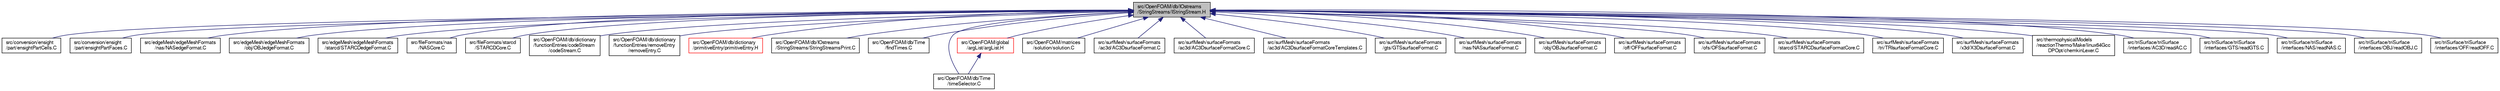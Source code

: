 digraph "src/OpenFOAM/db/IOstreams/StringStreams/IStringStream.H"
{
  bgcolor="transparent";
  edge [fontname="FreeSans",fontsize="10",labelfontname="FreeSans",labelfontsize="10"];
  node [fontname="FreeSans",fontsize="10",shape=record];
  Node58 [label="src/OpenFOAM/db/IOstreams\l/StringStreams/IStringStream.H",height=0.2,width=0.4,color="black", fillcolor="grey75", style="filled", fontcolor="black"];
  Node58 -> Node59 [dir="back",color="midnightblue",fontsize="10",style="solid",fontname="FreeSans"];
  Node59 [label="src/conversion/ensight\l/part/ensightPartCells.C",height=0.2,width=0.4,color="black",URL="$a00155.html"];
  Node58 -> Node60 [dir="back",color="midnightblue",fontsize="10",style="solid",fontname="FreeSans"];
  Node60 [label="src/conversion/ensight\l/part/ensightPartFaces.C",height=0.2,width=0.4,color="black",URL="$a00161.html"];
  Node58 -> Node61 [dir="back",color="midnightblue",fontsize="10",style="solid",fontname="FreeSans"];
  Node61 [label="src/edgeMesh/edgeMeshFormats\l/nas/NASedgeFormat.C",height=0.2,width=0.4,color="black",URL="$a00920.html"];
  Node58 -> Node62 [dir="back",color="midnightblue",fontsize="10",style="solid",fontname="FreeSans"];
  Node62 [label="src/edgeMesh/edgeMeshFormats\l/obj/OBJedgeFormat.C",height=0.2,width=0.4,color="black",URL="$a00929.html"];
  Node58 -> Node63 [dir="back",color="midnightblue",fontsize="10",style="solid",fontname="FreeSans"];
  Node63 [label="src/edgeMesh/edgeMeshFormats\l/starcd/STARCDedgeFormat.C",height=0.2,width=0.4,color="black",URL="$a00938.html"];
  Node58 -> Node64 [dir="back",color="midnightblue",fontsize="10",style="solid",fontname="FreeSans"];
  Node64 [label="src/fileFormats/nas\l/NASCore.C",height=0.2,width=0.4,color="black",URL="$a01091.html"];
  Node58 -> Node65 [dir="back",color="midnightblue",fontsize="10",style="solid",fontname="FreeSans"];
  Node65 [label="src/fileFormats/starcd\l/STARCDCore.C",height=0.2,width=0.4,color="black",URL="$a01172.html"];
  Node58 -> Node66 [dir="back",color="midnightblue",fontsize="10",style="solid",fontname="FreeSans"];
  Node66 [label="src/OpenFOAM/db/dictionary\l/functionEntries/codeStream\l/codeStream.C",height=0.2,width=0.4,color="black",URL="$a08837.html"];
  Node58 -> Node67 [dir="back",color="midnightblue",fontsize="10",style="solid",fontname="FreeSans"];
  Node67 [label="src/OpenFOAM/db/dictionary\l/functionEntries/removeEntry\l/removeEntry.C",height=0.2,width=0.4,color="black",URL="$a08873.html"];
  Node58 -> Node68 [dir="back",color="midnightblue",fontsize="10",style="solid",fontname="FreeSans"];
  Node68 [label="src/OpenFOAM/db/dictionary\l/primitiveEntry/primitiveEntry.H",height=0.2,width=0.4,color="red",URL="$a08882.html"];
  Node58 -> Node75 [dir="back",color="midnightblue",fontsize="10",style="solid",fontname="FreeSans"];
  Node75 [label="src/OpenFOAM/db/IOstreams\l/StringStreams/StringStreamsPrint.C",height=0.2,width=0.4,color="black",URL="$a09215.html",tooltip="Prints out a description of the StringStream. "];
  Node58 -> Node76 [dir="back",color="midnightblue",fontsize="10",style="solid",fontname="FreeSans"];
  Node76 [label="src/OpenFOAM/db/Time\l/findTimes.C",height=0.2,width=0.4,color="black",URL="$a09290.html",tooltip="Searches the current case directory for valid times and sets the time list to these. This is done if a times File does not exist. "];
  Node58 -> Node77 [dir="back",color="midnightblue",fontsize="10",style="solid",fontname="FreeSans"];
  Node77 [label="src/OpenFOAM/db/Time\l/timeSelector.C",height=0.2,width=0.4,color="black",URL="$a09323.html"];
  Node58 -> Node78 [dir="back",color="midnightblue",fontsize="10",style="solid",fontname="FreeSans"];
  Node78 [label="src/OpenFOAM/global\l/argList/argList.H",height=0.2,width=0.4,color="red",URL="$a10193.html"];
  Node78 -> Node77 [dir="back",color="midnightblue",fontsize="10",style="solid",fontname="FreeSans"];
  Node58 -> Node111 [dir="back",color="midnightblue",fontsize="10",style="solid",fontname="FreeSans"];
  Node111 [label="src/OpenFOAM/matrices\l/solution/solution.C",height=0.2,width=0.4,color="black",URL="$a11045.html"];
  Node58 -> Node112 [dir="back",color="midnightblue",fontsize="10",style="solid",fontname="FreeSans"];
  Node112 [label="src/surfMesh/surfaceFormats\l/ac3d/AC3DsurfaceFormat.C",height=0.2,width=0.4,color="black",URL="$a15080.html"];
  Node58 -> Node113 [dir="back",color="midnightblue",fontsize="10",style="solid",fontname="FreeSans"];
  Node113 [label="src/surfMesh/surfaceFormats\l/ac3d/AC3DsurfaceFormatCore.C",height=0.2,width=0.4,color="black",URL="$a15086.html"];
  Node58 -> Node114 [dir="back",color="midnightblue",fontsize="10",style="solid",fontname="FreeSans"];
  Node114 [label="src/surfMesh/surfaceFormats\l/ac3d/AC3DsurfaceFormatCoreTemplates.C",height=0.2,width=0.4,color="black",URL="$a15092.html"];
  Node58 -> Node115 [dir="back",color="midnightblue",fontsize="10",style="solid",fontname="FreeSans"];
  Node115 [label="src/surfMesh/surfaceFormats\l/gts/GTSsurfaceFormat.C",height=0.2,width=0.4,color="black",URL="$a15107.html"];
  Node58 -> Node116 [dir="back",color="midnightblue",fontsize="10",style="solid",fontname="FreeSans"];
  Node116 [label="src/surfMesh/surfaceFormats\l/nas/NASsurfaceFormat.C",height=0.2,width=0.4,color="black",URL="$a15116.html"];
  Node58 -> Node117 [dir="back",color="midnightblue",fontsize="10",style="solid",fontname="FreeSans"];
  Node117 [label="src/surfMesh/surfaceFormats\l/obj/OBJsurfaceFormat.C",height=0.2,width=0.4,color="black",URL="$a15131.html"];
  Node58 -> Node118 [dir="back",color="midnightblue",fontsize="10",style="solid",fontname="FreeSans"];
  Node118 [label="src/surfMesh/surfaceFormats\l/off/OFFsurfaceFormat.C",height=0.2,width=0.4,color="black",URL="$a15140.html"];
  Node58 -> Node119 [dir="back",color="midnightblue",fontsize="10",style="solid",fontname="FreeSans"];
  Node119 [label="src/surfMesh/surfaceFormats\l/ofs/OFSsurfaceFormat.C",height=0.2,width=0.4,color="black",URL="$a15149.html"];
  Node58 -> Node120 [dir="back",color="midnightblue",fontsize="10",style="solid",fontname="FreeSans"];
  Node120 [label="src/surfMesh/surfaceFormats\l/starcd/STARCDsurfaceFormatCore.C",height=0.2,width=0.4,color="black",URL="$a15179.html"];
  Node58 -> Node121 [dir="back",color="midnightblue",fontsize="10",style="solid",fontname="FreeSans"];
  Node121 [label="src/surfMesh/surfaceFormats\l/tri/TRIsurfaceFormatCore.C",height=0.2,width=0.4,color="black",URL="$a15224.html"];
  Node58 -> Node122 [dir="back",color="midnightblue",fontsize="10",style="solid",fontname="FreeSans"];
  Node122 [label="src/surfMesh/surfaceFormats\l/x3d/X3DsurfaceFormat.C",height=0.2,width=0.4,color="black",URL="$a15263.html"];
  Node58 -> Node123 [dir="back",color="midnightblue",fontsize="10",style="solid",fontname="FreeSans"];
  Node123 [label="src/thermophysicalModels\l/reactionThermo/Make/linux64Gcc\lDPOpt/chemkinLexer.C",height=0.2,width=0.4,color="black",URL="$a16151.html"];
  Node58 -> Node124 [dir="back",color="midnightblue",fontsize="10",style="solid",fontname="FreeSans"];
  Node124 [label="src/triSurface/triSurface\l/interfaces/AC3D/readAC.C",height=0.2,width=0.4,color="black",URL="$a16949.html",tooltip="Reader for .ac files generated by AC3D. "];
  Node58 -> Node125 [dir="back",color="midnightblue",fontsize="10",style="solid",fontname="FreeSans"];
  Node125 [label="src/triSurface/triSurface\l/interfaces/GTS/readGTS.C",height=0.2,width=0.4,color="black",URL="$a16958.html"];
  Node58 -> Node126 [dir="back",color="midnightblue",fontsize="10",style="solid",fontname="FreeSans"];
  Node126 [label="src/triSurface/triSurface\l/interfaces/NAS/readNAS.C",height=0.2,width=0.4,color="black",URL="$a16964.html",tooltip="Nastran surface reader. "];
  Node58 -> Node127 [dir="back",color="midnightblue",fontsize="10",style="solid",fontname="FreeSans"];
  Node127 [label="src/triSurface/triSurface\l/interfaces/OBJ/readOBJ.C",height=0.2,width=0.4,color="black",URL="$a16967.html"];
  Node58 -> Node128 [dir="back",color="midnightblue",fontsize="10",style="solid",fontname="FreeSans"];
  Node128 [label="src/triSurface/triSurface\l/interfaces/OFF/readOFF.C",height=0.2,width=0.4,color="black",URL="$a16973.html",tooltip="Geomview OFF polyList format. Does triangulation. "];
}

